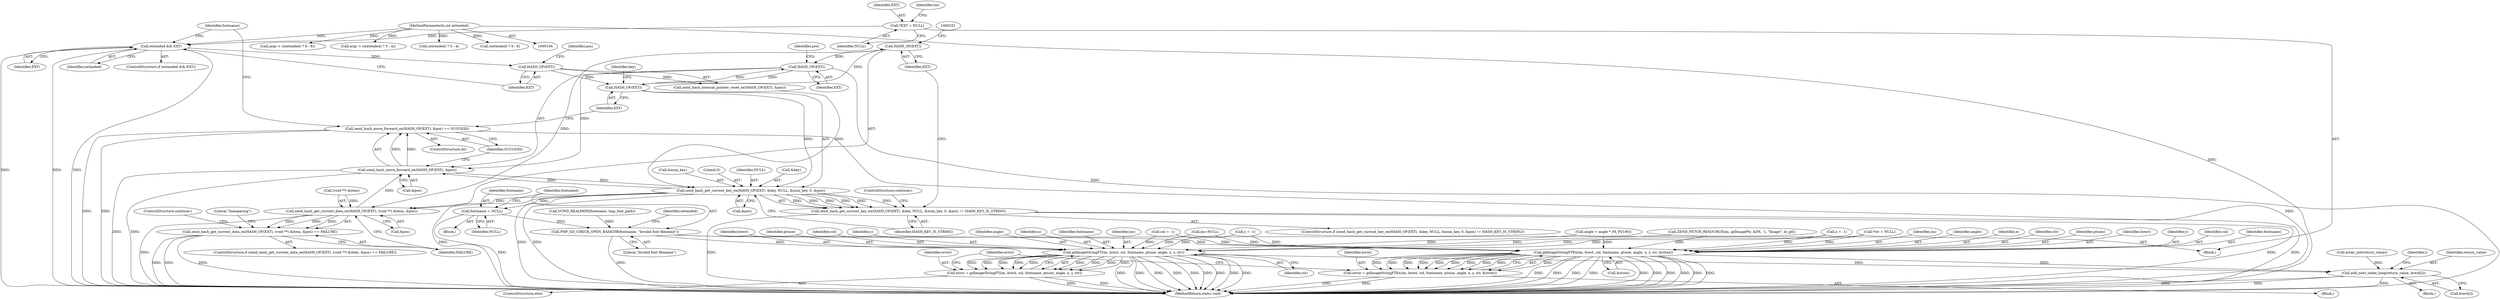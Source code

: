 digraph "0_php-src_b6f13a5ef9d6280cf984826a5de012a32c396cd4?w=1_3@pointer" {
"1000248" [label="(Call,HASH_OF(EXT))"];
"1000232" [label="(Call,HASH_OF(EXT))"];
"1000220" [label="(Call,HASH_OF(EXT))"];
"1000214" [label="(Call,extended && EXT)"];
"1000107" [label="(MethodParameterIn,int extended)"];
"1000111" [label="(Call,*EXT = NULL)"];
"1000281" [label="(Call,HASH_OF(EXT))"];
"1000248" [label="(Call,HASH_OF(EXT))"];
"1000247" [label="(Call,zend_hash_get_current_data_ex(HASH_OF(EXT), (void **) &item, &pos))"];
"1000246" [label="(Call,zend_hash_get_current_data_ex(HASH_OF(EXT), (void **) &item, &pos) == FAILURE)"];
"1000280" [label="(Call,zend_hash_move_forward_ex(HASH_OF(EXT), &pos))"];
"1000231" [label="(Call,zend_hash_get_current_key_ex(HASH_OF(EXT), &key, NULL, &num_key, 0, &pos))"];
"1000230" [label="(Call,zend_hash_get_current_key_ex(HASH_OF(EXT), &key, NULL, &num_key, 0, &pos) != HASH_KEY_IS_STRING)"];
"1000294" [label="(Call,fontname = NULL)"];
"1000297" [label="(Call,PHP_GD_CHECK_OPEN_BASEDIR(fontname, \"Invalid font filename\"))"];
"1000305" [label="(Call,gdImageStringFTEx(im, brect, col, fontname, ptsize, angle, x, y, str, &strex))"];
"1000303" [label="(Call,error = gdImageStringFTEx(im, brect, col, fontname, ptsize, angle, x, y, str, &strex))"];
"1000346" [label="(Call,add_next_index_long(return_value, brect[i]))"];
"1000320" [label="(Call,gdImageStringFT(im, brect, col, fontname, ptsize, angle, x, y, str))"];
"1000318" [label="(Call,error = gdImageStringFT(im, brect, col, fontname, ptsize, angle, x, y, str))"];
"1000279" [label="(Call,zend_hash_move_forward_ex(HASH_OF(EXT), &pos) == SUCCESS)"];
"1000334" [label="(Call,array_init(return_value))"];
"1000219" [label="(Call,zend_hash_internal_pointer_reset_ex(HASH_OF(EXT), &pos))"];
"1000129" [label="(Call,y = -1)"];
"1000246" [label="(Call,zend_hash_get_current_data_ex(HASH_OF(EXT), (void **) &item, &pos) == FAILURE)"];
"1000119" [label="(Call,col = -1)"];
"1000293" [label="(Block,)"];
"1000216" [label="(Identifier,EXT)"];
"1000325" [label="(Identifier,ptsize)"];
"1000298" [label="(Identifier,fontname)"];
"1000224" [label="(ControlStructure,do)"];
"1000324" [label="(Identifier,fontname)"];
"1000296" [label="(Identifier,NULL)"];
"1000346" [label="(Call,add_next_index_long(return_value, brect[i]))"];
"1000315" [label="(Call,&strex)"];
"1000302" [label="(Block,)"];
"1000284" [label="(Identifier,pos)"];
"1000124" [label="(Call,x = -1)"];
"1000107" [label="(MethodParameterIn,int extended)"];
"1000231" [label="(Call,zend_hash_get_current_key_ex(HASH_OF(EXT), &key, NULL, &num_key, 0, &pos))"];
"1000285" [label="(Identifier,SUCCESS)"];
"1000331" [label="(Identifier,error)"];
"1000112" [label="(Identifier,EXT)"];
"1000250" [label="(Call,(void **) &item)"];
"1000290" [label="(Call,VCWD_REALPATH(fontname, tmp_font_path))"];
"1000306" [label="(Identifier,im)"];
"1000322" [label="(Identifier,brect)"];
"1000291" [label="(Identifier,fontname)"];
"1000297" [label="(Call,PHP_GD_CHECK_OPEN_BASEDIR(fontname, \"Invalid font filename\"))"];
"1000311" [label="(Identifier,angle)"];
"1000317" [label="(ControlStructure,else)"];
"1000294" [label="(Call,fontname = NULL)"];
"1000235" [label="(Identifier,key)"];
"1000345" [label="(Block,)"];
"1000283" [label="(Call,&pos)"];
"1000312" [label="(Identifier,x)"];
"1000115" [label="(Call,im=NULL)"];
"1000206" [label="(Call,angle = angle * (M_PI/180))"];
"1000186" [label="(Call,argc > ((extended) ? 9 : 8))"];
"1000280" [label="(Call,zend_hash_move_forward_ex(HASH_OF(EXT), &pos))"];
"1000301" [label="(Identifier,extended)"];
"1000248" [label="(Call,HASH_OF(EXT))"];
"1000299" [label="(Literal,\"Invalid font filename\")"];
"1000116" [label="(Identifier,im)"];
"1000318" [label="(Call,error = gdImageStringFT(im, brect, col, fontname, ptsize, angle, x, y, str))"];
"1000351" [label="(MethodReturn,static void)"];
"1000197" [label="(Call,ZEND_FETCH_RESOURCE(im, gdImagePtr, &IM, -1, \"Image\", le_gd))"];
"1000108" [label="(Block,)"];
"1000305" [label="(Call,gdImageStringFTEx(im, brect, col, fontname, ptsize, angle, x, y, str, &strex))"];
"1000214" [label="(Call,extended && EXT)"];
"1000314" [label="(Identifier,str)"];
"1000232" [label="(Call,HASH_OF(EXT))"];
"1000111" [label="(Call,*EXT = NULL)"];
"1000113" [label="(Identifier,NULL)"];
"1000310" [label="(Identifier,ptsize)"];
"1000254" [label="(Call,&pos)"];
"1000323" [label="(Identifier,col)"];
"1000282" [label="(Identifier,EXT)"];
"1000295" [label="(Identifier,fontname)"];
"1000320" [label="(Call,gdImageStringFT(im, brect, col, fontname, ptsize, angle, x, y, str))"];
"1000307" [label="(Identifier,brect)"];
"1000244" [label="(ControlStructure,continue;)"];
"1000328" [label="(Identifier,y)"];
"1000281" [label="(Call,HASH_OF(EXT))"];
"1000326" [label="(Identifier,angle)"];
"1000247" [label="(Call,zend_hash_get_current_data_ex(HASH_OF(EXT), (void **) &item, &pos))"];
"1000240" [label="(Call,&pos)"];
"1000237" [label="(Call,&num_key)"];
"1000303" [label="(Call,error = gdImageStringFTEx(im, brect, col, fontname, ptsize, angle, x, y, str, &strex))"];
"1000313" [label="(Identifier,y)"];
"1000215" [label="(Identifier,extended)"];
"1000242" [label="(Identifier,HASH_KEY_IS_STRING)"];
"1000168" [label="(Call,argc > ((extended) ? 5 : 4))"];
"1000308" [label="(Identifier,col)"];
"1000344" [label="(Identifier,i)"];
"1000327" [label="(Identifier,x)"];
"1000319" [label="(Identifier,error)"];
"1000348" [label="(Call,brect[i])"];
"1000239" [label="(Literal,0)"];
"1000140" [label="(Call,*str = NULL)"];
"1000221" [label="(Identifier,EXT)"];
"1000347" [label="(Identifier,return_value)"];
"1000213" [label="(ControlStructure,if (extended && EXT))"];
"1000170" [label="(Call,(extended) ? 5 : 4)"];
"1000321" [label="(Identifier,im)"];
"1000245" [label="(ControlStructure,if (zend_hash_get_current_data_ex(HASH_OF(EXT), (void **) &item, &pos) == FAILURE))"];
"1000258" [label="(ControlStructure,continue;)"];
"1000230" [label="(Call,zend_hash_get_current_key_ex(HASH_OF(EXT), &key, NULL, &num_key, 0, &pos) != HASH_KEY_IS_STRING)"];
"1000262" [label="(Literal,\"linespacing\")"];
"1000256" [label="(Identifier,FAILURE)"];
"1000220" [label="(Call,HASH_OF(EXT))"];
"1000236" [label="(Identifier,NULL)"];
"1000233" [label="(Identifier,EXT)"];
"1000304" [label="(Identifier,error)"];
"1000188" [label="(Call,(extended) ? 9 : 8)"];
"1000223" [label="(Identifier,pos)"];
"1000329" [label="(Identifier,str)"];
"1000234" [label="(Call,&key)"];
"1000279" [label="(Call,zend_hash_move_forward_ex(HASH_OF(EXT), &pos) == SUCCESS)"];
"1000249" [label="(Identifier,EXT)"];
"1000229" [label="(ControlStructure,if (zend_hash_get_current_key_ex(HASH_OF(EXT), &key, NULL, &num_key, 0, &pos) != HASH_KEY_IS_STRING))"];
"1000309" [label="(Identifier,fontname)"];
"1000248" -> "1000247"  [label="AST: "];
"1000248" -> "1000249"  [label="CFG: "];
"1000249" -> "1000248"  [label="AST: "];
"1000251" -> "1000248"  [label="CFG: "];
"1000248" -> "1000247"  [label="DDG: "];
"1000232" -> "1000248"  [label="DDG: "];
"1000248" -> "1000281"  [label="DDG: "];
"1000232" -> "1000231"  [label="AST: "];
"1000232" -> "1000233"  [label="CFG: "];
"1000233" -> "1000232"  [label="AST: "];
"1000235" -> "1000232"  [label="CFG: "];
"1000232" -> "1000231"  [label="DDG: "];
"1000220" -> "1000232"  [label="DDG: "];
"1000281" -> "1000232"  [label="DDG: "];
"1000232" -> "1000281"  [label="DDG: "];
"1000220" -> "1000219"  [label="AST: "];
"1000220" -> "1000221"  [label="CFG: "];
"1000221" -> "1000220"  [label="AST: "];
"1000223" -> "1000220"  [label="CFG: "];
"1000220" -> "1000219"  [label="DDG: "];
"1000214" -> "1000220"  [label="DDG: "];
"1000214" -> "1000213"  [label="AST: "];
"1000214" -> "1000215"  [label="CFG: "];
"1000214" -> "1000216"  [label="CFG: "];
"1000215" -> "1000214"  [label="AST: "];
"1000216" -> "1000214"  [label="AST: "];
"1000221" -> "1000214"  [label="CFG: "];
"1000291" -> "1000214"  [label="CFG: "];
"1000214" -> "1000351"  [label="DDG: "];
"1000214" -> "1000351"  [label="DDG: "];
"1000214" -> "1000351"  [label="DDG: "];
"1000107" -> "1000214"  [label="DDG: "];
"1000111" -> "1000214"  [label="DDG: "];
"1000107" -> "1000104"  [label="AST: "];
"1000107" -> "1000351"  [label="DDG: "];
"1000107" -> "1000168"  [label="DDG: "];
"1000107" -> "1000170"  [label="DDG: "];
"1000107" -> "1000186"  [label="DDG: "];
"1000107" -> "1000188"  [label="DDG: "];
"1000111" -> "1000108"  [label="AST: "];
"1000111" -> "1000113"  [label="CFG: "];
"1000112" -> "1000111"  [label="AST: "];
"1000113" -> "1000111"  [label="AST: "];
"1000116" -> "1000111"  [label="CFG: "];
"1000281" -> "1000280"  [label="AST: "];
"1000281" -> "1000282"  [label="CFG: "];
"1000282" -> "1000281"  [label="AST: "];
"1000284" -> "1000281"  [label="CFG: "];
"1000281" -> "1000351"  [label="DDG: "];
"1000281" -> "1000280"  [label="DDG: "];
"1000247" -> "1000246"  [label="AST: "];
"1000247" -> "1000254"  [label="CFG: "];
"1000250" -> "1000247"  [label="AST: "];
"1000254" -> "1000247"  [label="AST: "];
"1000256" -> "1000247"  [label="CFG: "];
"1000247" -> "1000351"  [label="DDG: "];
"1000247" -> "1000246"  [label="DDG: "];
"1000247" -> "1000246"  [label="DDG: "];
"1000247" -> "1000246"  [label="DDG: "];
"1000250" -> "1000247"  [label="DDG: "];
"1000231" -> "1000247"  [label="DDG: "];
"1000247" -> "1000280"  [label="DDG: "];
"1000246" -> "1000245"  [label="AST: "];
"1000246" -> "1000256"  [label="CFG: "];
"1000256" -> "1000246"  [label="AST: "];
"1000258" -> "1000246"  [label="CFG: "];
"1000262" -> "1000246"  [label="CFG: "];
"1000246" -> "1000351"  [label="DDG: "];
"1000246" -> "1000351"  [label="DDG: "];
"1000246" -> "1000351"  [label="DDG: "];
"1000280" -> "1000279"  [label="AST: "];
"1000280" -> "1000283"  [label="CFG: "];
"1000283" -> "1000280"  [label="AST: "];
"1000285" -> "1000280"  [label="CFG: "];
"1000280" -> "1000351"  [label="DDG: "];
"1000280" -> "1000351"  [label="DDG: "];
"1000280" -> "1000231"  [label="DDG: "];
"1000280" -> "1000279"  [label="DDG: "];
"1000280" -> "1000279"  [label="DDG: "];
"1000231" -> "1000280"  [label="DDG: "];
"1000231" -> "1000230"  [label="AST: "];
"1000231" -> "1000240"  [label="CFG: "];
"1000234" -> "1000231"  [label="AST: "];
"1000236" -> "1000231"  [label="AST: "];
"1000237" -> "1000231"  [label="AST: "];
"1000239" -> "1000231"  [label="AST: "];
"1000240" -> "1000231"  [label="AST: "];
"1000242" -> "1000231"  [label="CFG: "];
"1000231" -> "1000351"  [label="DDG: "];
"1000231" -> "1000351"  [label="DDG: "];
"1000231" -> "1000351"  [label="DDG: "];
"1000231" -> "1000230"  [label="DDG: "];
"1000231" -> "1000230"  [label="DDG: "];
"1000231" -> "1000230"  [label="DDG: "];
"1000231" -> "1000230"  [label="DDG: "];
"1000231" -> "1000230"  [label="DDG: "];
"1000231" -> "1000230"  [label="DDG: "];
"1000219" -> "1000231"  [label="DDG: "];
"1000231" -> "1000294"  [label="DDG: "];
"1000230" -> "1000229"  [label="AST: "];
"1000230" -> "1000242"  [label="CFG: "];
"1000242" -> "1000230"  [label="AST: "];
"1000244" -> "1000230"  [label="CFG: "];
"1000249" -> "1000230"  [label="CFG: "];
"1000230" -> "1000351"  [label="DDG: "];
"1000230" -> "1000351"  [label="DDG: "];
"1000230" -> "1000351"  [label="DDG: "];
"1000294" -> "1000293"  [label="AST: "];
"1000294" -> "1000296"  [label="CFG: "];
"1000295" -> "1000294"  [label="AST: "];
"1000296" -> "1000294"  [label="AST: "];
"1000298" -> "1000294"  [label="CFG: "];
"1000294" -> "1000351"  [label="DDG: "];
"1000294" -> "1000297"  [label="DDG: "];
"1000297" -> "1000108"  [label="AST: "];
"1000297" -> "1000299"  [label="CFG: "];
"1000298" -> "1000297"  [label="AST: "];
"1000299" -> "1000297"  [label="AST: "];
"1000301" -> "1000297"  [label="CFG: "];
"1000297" -> "1000351"  [label="DDG: "];
"1000290" -> "1000297"  [label="DDG: "];
"1000297" -> "1000305"  [label="DDG: "];
"1000297" -> "1000320"  [label="DDG: "];
"1000305" -> "1000303"  [label="AST: "];
"1000305" -> "1000315"  [label="CFG: "];
"1000306" -> "1000305"  [label="AST: "];
"1000307" -> "1000305"  [label="AST: "];
"1000308" -> "1000305"  [label="AST: "];
"1000309" -> "1000305"  [label="AST: "];
"1000310" -> "1000305"  [label="AST: "];
"1000311" -> "1000305"  [label="AST: "];
"1000312" -> "1000305"  [label="AST: "];
"1000313" -> "1000305"  [label="AST: "];
"1000314" -> "1000305"  [label="AST: "];
"1000315" -> "1000305"  [label="AST: "];
"1000303" -> "1000305"  [label="CFG: "];
"1000305" -> "1000351"  [label="DDG: "];
"1000305" -> "1000351"  [label="DDG: "];
"1000305" -> "1000351"  [label="DDG: "];
"1000305" -> "1000351"  [label="DDG: "];
"1000305" -> "1000351"  [label="DDG: "];
"1000305" -> "1000351"  [label="DDG: "];
"1000305" -> "1000351"  [label="DDG: "];
"1000305" -> "1000351"  [label="DDG: "];
"1000305" -> "1000351"  [label="DDG: "];
"1000305" -> "1000351"  [label="DDG: "];
"1000305" -> "1000303"  [label="DDG: "];
"1000305" -> "1000303"  [label="DDG: "];
"1000305" -> "1000303"  [label="DDG: "];
"1000305" -> "1000303"  [label="DDG: "];
"1000305" -> "1000303"  [label="DDG: "];
"1000305" -> "1000303"  [label="DDG: "];
"1000305" -> "1000303"  [label="DDG: "];
"1000305" -> "1000303"  [label="DDG: "];
"1000305" -> "1000303"  [label="DDG: "];
"1000305" -> "1000303"  [label="DDG: "];
"1000115" -> "1000305"  [label="DDG: "];
"1000197" -> "1000305"  [label="DDG: "];
"1000119" -> "1000305"  [label="DDG: "];
"1000206" -> "1000305"  [label="DDG: "];
"1000124" -> "1000305"  [label="DDG: "];
"1000129" -> "1000305"  [label="DDG: "];
"1000140" -> "1000305"  [label="DDG: "];
"1000305" -> "1000346"  [label="DDG: "];
"1000303" -> "1000302"  [label="AST: "];
"1000304" -> "1000303"  [label="AST: "];
"1000331" -> "1000303"  [label="CFG: "];
"1000303" -> "1000351"  [label="DDG: "];
"1000303" -> "1000351"  [label="DDG: "];
"1000346" -> "1000345"  [label="AST: "];
"1000346" -> "1000348"  [label="CFG: "];
"1000347" -> "1000346"  [label="AST: "];
"1000348" -> "1000346"  [label="AST: "];
"1000344" -> "1000346"  [label="CFG: "];
"1000346" -> "1000351"  [label="DDG: "];
"1000346" -> "1000351"  [label="DDG: "];
"1000346" -> "1000351"  [label="DDG: "];
"1000334" -> "1000346"  [label="DDG: "];
"1000320" -> "1000346"  [label="DDG: "];
"1000320" -> "1000318"  [label="AST: "];
"1000320" -> "1000329"  [label="CFG: "];
"1000321" -> "1000320"  [label="AST: "];
"1000322" -> "1000320"  [label="AST: "];
"1000323" -> "1000320"  [label="AST: "];
"1000324" -> "1000320"  [label="AST: "];
"1000325" -> "1000320"  [label="AST: "];
"1000326" -> "1000320"  [label="AST: "];
"1000327" -> "1000320"  [label="AST: "];
"1000328" -> "1000320"  [label="AST: "];
"1000329" -> "1000320"  [label="AST: "];
"1000318" -> "1000320"  [label="CFG: "];
"1000320" -> "1000351"  [label="DDG: "];
"1000320" -> "1000351"  [label="DDG: "];
"1000320" -> "1000351"  [label="DDG: "];
"1000320" -> "1000351"  [label="DDG: "];
"1000320" -> "1000351"  [label="DDG: "];
"1000320" -> "1000351"  [label="DDG: "];
"1000320" -> "1000351"  [label="DDG: "];
"1000320" -> "1000351"  [label="DDG: "];
"1000320" -> "1000351"  [label="DDG: "];
"1000320" -> "1000318"  [label="DDG: "];
"1000320" -> "1000318"  [label="DDG: "];
"1000320" -> "1000318"  [label="DDG: "];
"1000320" -> "1000318"  [label="DDG: "];
"1000320" -> "1000318"  [label="DDG: "];
"1000320" -> "1000318"  [label="DDG: "];
"1000320" -> "1000318"  [label="DDG: "];
"1000320" -> "1000318"  [label="DDG: "];
"1000320" -> "1000318"  [label="DDG: "];
"1000115" -> "1000320"  [label="DDG: "];
"1000197" -> "1000320"  [label="DDG: "];
"1000119" -> "1000320"  [label="DDG: "];
"1000206" -> "1000320"  [label="DDG: "];
"1000124" -> "1000320"  [label="DDG: "];
"1000129" -> "1000320"  [label="DDG: "];
"1000140" -> "1000320"  [label="DDG: "];
"1000318" -> "1000317"  [label="AST: "];
"1000319" -> "1000318"  [label="AST: "];
"1000331" -> "1000318"  [label="CFG: "];
"1000318" -> "1000351"  [label="DDG: "];
"1000318" -> "1000351"  [label="DDG: "];
"1000279" -> "1000224"  [label="AST: "];
"1000279" -> "1000285"  [label="CFG: "];
"1000285" -> "1000279"  [label="AST: "];
"1000233" -> "1000279"  [label="CFG: "];
"1000291" -> "1000279"  [label="CFG: "];
"1000279" -> "1000351"  [label="DDG: "];
"1000279" -> "1000351"  [label="DDG: "];
"1000279" -> "1000351"  [label="DDG: "];
}
